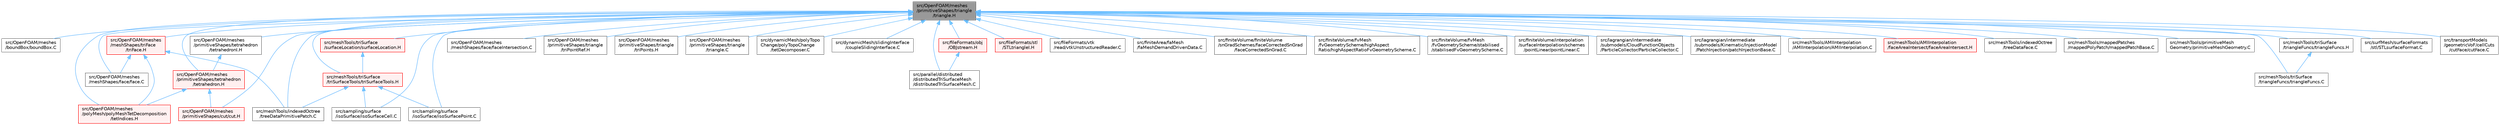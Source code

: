 digraph "src/OpenFOAM/meshes/primitiveShapes/triangle/triangle.H"
{
 // LATEX_PDF_SIZE
  bgcolor="transparent";
  edge [fontname=Helvetica,fontsize=10,labelfontname=Helvetica,labelfontsize=10];
  node [fontname=Helvetica,fontsize=10,shape=box,height=0.2,width=0.4];
  Node1 [id="Node000001",label="src/OpenFOAM/meshes\l/primitiveShapes/triangle\l/triangle.H",height=0.2,width=0.4,color="gray40", fillcolor="grey60", style="filled", fontcolor="black",tooltip=" "];
  Node1 -> Node2 [id="edge1_Node000001_Node000002",dir="back",color="steelblue1",style="solid",tooltip=" "];
  Node2 [id="Node000002",label="src/OpenFOAM/meshes\l/boundBox/boundBox.C",height=0.2,width=0.4,color="grey40", fillcolor="white", style="filled",URL="$boundBox_8C.html",tooltip=" "];
  Node1 -> Node3 [id="edge2_Node000001_Node000003",dir="back",color="steelblue1",style="solid",tooltip=" "];
  Node3 [id="Node000003",label="src/OpenFOAM/meshes\l/meshShapes/face/face.C",height=0.2,width=0.4,color="grey40", fillcolor="white", style="filled",URL="$face_8C.html",tooltip=" "];
  Node1 -> Node4 [id="edge3_Node000001_Node000004",dir="back",color="steelblue1",style="solid",tooltip=" "];
  Node4 [id="Node000004",label="src/OpenFOAM/meshes\l/meshShapes/face/faceIntersection.C",height=0.2,width=0.4,color="grey40", fillcolor="white", style="filled",URL="$faceIntersection_8C.html",tooltip=" "];
  Node1 -> Node5 [id="edge4_Node000001_Node000005",dir="back",color="steelblue1",style="solid",tooltip=" "];
  Node5 [id="Node000005",label="src/OpenFOAM/meshes\l/meshShapes/triFace\l/triFace.H",height=0.2,width=0.4,color="red", fillcolor="#FFF0F0", style="filled",URL="$triFace_8H.html",tooltip=" "];
  Node5 -> Node3 [id="edge5_Node000005_Node000003",dir="back",color="steelblue1",style="solid",tooltip=" "];
  Node5 -> Node315 [id="edge6_Node000005_Node000315",dir="back",color="steelblue1",style="solid",tooltip=" "];
  Node315 [id="Node000315",label="src/OpenFOAM/meshes\l/polyMesh/polyMeshTetDecomposition\l/tetIndices.H",height=0.2,width=0.4,color="red", fillcolor="#FFF0F0", style="filled",URL="$tetIndices_8H.html",tooltip=" "];
  Node5 -> Node609 [id="edge7_Node000005_Node000609",dir="back",color="steelblue1",style="solid",tooltip=" "];
  Node609 [id="Node000609",label="src/meshTools/indexedOctree\l/treeDataPrimitivePatch.C",height=0.2,width=0.4,color="grey40", fillcolor="white", style="filled",URL="$treeDataPrimitivePatch_8C.html",tooltip=" "];
  Node1 -> Node315 [id="edge8_Node000001_Node000315",dir="back",color="steelblue1",style="solid",tooltip=" "];
  Node1 -> Node610 [id="edge9_Node000001_Node000610",dir="back",color="steelblue1",style="solid",tooltip=" "];
  Node610 [id="Node000610",label="src/OpenFOAM/meshes\l/primitiveShapes/cut/cut.H",height=0.2,width=0.4,color="red", fillcolor="#FFF0F0", style="filled",URL="$src_2OpenFOAM_2meshes_2primitiveShapes_2cut_2cut_8H.html",tooltip="Functions for cutting triangles and tetrahedra. Generic operations are applied to each half of a cut."];
  Node1 -> Node613 [id="edge10_Node000001_Node000613",dir="back",color="steelblue1",style="solid",tooltip=" "];
  Node613 [id="Node000613",label="src/OpenFOAM/meshes\l/primitiveShapes/tetrahedron\l/tetrahedron.H",height=0.2,width=0.4,color="red", fillcolor="#FFF0F0", style="filled",URL="$tetrahedron_8H.html",tooltip=" "];
  Node613 -> Node315 [id="edge11_Node000613_Node000315",dir="back",color="steelblue1",style="solid",tooltip=" "];
  Node613 -> Node610 [id="edge12_Node000613_Node000610",dir="back",color="steelblue1",style="solid",tooltip=" "];
  Node1 -> Node623 [id="edge13_Node000001_Node000623",dir="back",color="steelblue1",style="solid",tooltip=" "];
  Node623 [id="Node000623",label="src/OpenFOAM/meshes\l/primitiveShapes/tetrahedron\l/tetrahedronI.H",height=0.2,width=0.4,color="grey40", fillcolor="white", style="filled",URL="$tetrahedronI_8H.html",tooltip=" "];
  Node623 -> Node613 [id="edge14_Node000623_Node000613",dir="back",color="steelblue1",style="solid",tooltip=" "];
  Node1 -> Node624 [id="edge15_Node000001_Node000624",dir="back",color="steelblue1",style="solid",tooltip=" "];
  Node624 [id="Node000624",label="src/OpenFOAM/meshes\l/primitiveShapes/triangle\l/triPointRef.H",height=0.2,width=0.4,color="grey40", fillcolor="white", style="filled",URL="$triPointRef_8H.html",tooltip=" "];
  Node1 -> Node625 [id="edge16_Node000001_Node000625",dir="back",color="steelblue1",style="solid",tooltip=" "];
  Node625 [id="Node000625",label="src/OpenFOAM/meshes\l/primitiveShapes/triangle\l/triPoints.H",height=0.2,width=0.4,color="grey40", fillcolor="white", style="filled",URL="$triPoints_8H.html",tooltip=" "];
  Node1 -> Node626 [id="edge17_Node000001_Node000626",dir="back",color="steelblue1",style="solid",tooltip=" "];
  Node626 [id="Node000626",label="src/OpenFOAM/meshes\l/primitiveShapes/triangle\l/triangle.C",height=0.2,width=0.4,color="grey40", fillcolor="white", style="filled",URL="$triangle_8C.html",tooltip=" "];
  Node1 -> Node627 [id="edge18_Node000001_Node000627",dir="back",color="steelblue1",style="solid",tooltip=" "];
  Node627 [id="Node000627",label="src/dynamicMesh/polyTopo\lChange/polyTopoChange\l/tetDecomposer.C",height=0.2,width=0.4,color="grey40", fillcolor="white", style="filled",URL="$tetDecomposer_8C.html",tooltip=" "];
  Node1 -> Node628 [id="edge19_Node000001_Node000628",dir="back",color="steelblue1",style="solid",tooltip=" "];
  Node628 [id="Node000628",label="src/dynamicMesh/slidingInterface\l/coupleSlidingInterface.C",height=0.2,width=0.4,color="grey40", fillcolor="white", style="filled",URL="$coupleSlidingInterface_8C.html",tooltip=" "];
  Node1 -> Node629 [id="edge20_Node000001_Node000629",dir="back",color="steelblue1",style="solid",tooltip=" "];
  Node629 [id="Node000629",label="src/fileFormats/obj\l/OBJstream.H",height=0.2,width=0.4,color="red", fillcolor="#FFF0F0", style="filled",URL="$OBJstream_8H.html",tooltip=" "];
  Node629 -> Node32 [id="edge21_Node000629_Node000032",dir="back",color="steelblue1",style="solid",tooltip=" "];
  Node32 [id="Node000032",label="src/parallel/distributed\l/distributedTriSurfaceMesh\l/distributedTriSurfaceMesh.C",height=0.2,width=0.4,color="grey40", fillcolor="white", style="filled",URL="$distributedTriSurfaceMesh_8C.html",tooltip=" "];
  Node1 -> Node650 [id="edge22_Node000001_Node000650",dir="back",color="steelblue1",style="solid",tooltip=" "];
  Node650 [id="Node000650",label="src/fileFormats/stl\l/STLtriangleI.H",height=0.2,width=0.4,color="red", fillcolor="#FFF0F0", style="filled",URL="$STLtriangleI_8H.html",tooltip=" "];
  Node1 -> Node654 [id="edge23_Node000001_Node000654",dir="back",color="steelblue1",style="solid",tooltip=" "];
  Node654 [id="Node000654",label="src/fileFormats/vtk\l/read/vtkUnstructuredReader.C",height=0.2,width=0.4,color="grey40", fillcolor="white", style="filled",URL="$vtkUnstructuredReader_8C.html",tooltip=" "];
  Node1 -> Node655 [id="edge24_Node000001_Node000655",dir="back",color="steelblue1",style="solid",tooltip=" "];
  Node655 [id="Node000655",label="src/finiteArea/faMesh\l/faMeshDemandDrivenData.C",height=0.2,width=0.4,color="grey40", fillcolor="white", style="filled",URL="$faMeshDemandDrivenData_8C.html",tooltip=" "];
  Node1 -> Node656 [id="edge25_Node000001_Node000656",dir="back",color="steelblue1",style="solid",tooltip=" "];
  Node656 [id="Node000656",label="src/finiteVolume/finiteVolume\l/snGradSchemes/faceCorrectedSnGrad\l/faceCorrectedSnGrad.C",height=0.2,width=0.4,color="grey40", fillcolor="white", style="filled",URL="$faceCorrectedSnGrad_8C.html",tooltip=" "];
  Node1 -> Node657 [id="edge26_Node000001_Node000657",dir="back",color="steelblue1",style="solid",tooltip=" "];
  Node657 [id="Node000657",label="src/finiteVolume/fvMesh\l/fvGeometryScheme/highAspect\lRatio/highAspectRatioFvGeometryScheme.C",height=0.2,width=0.4,color="grey40", fillcolor="white", style="filled",URL="$highAspectRatioFvGeometryScheme_8C.html",tooltip=" "];
  Node1 -> Node658 [id="edge27_Node000001_Node000658",dir="back",color="steelblue1",style="solid",tooltip=" "];
  Node658 [id="Node000658",label="src/finiteVolume/fvMesh\l/fvGeometryScheme/stabilised\l/stabilisedFvGeometryScheme.C",height=0.2,width=0.4,color="grey40", fillcolor="white", style="filled",URL="$stabilisedFvGeometryScheme_8C.html",tooltip=" "];
  Node1 -> Node659 [id="edge28_Node000001_Node000659",dir="back",color="steelblue1",style="solid",tooltip=" "];
  Node659 [id="Node000659",label="src/finiteVolume/interpolation\l/surfaceInterpolation/schemes\l/pointLinear/pointLinear.C",height=0.2,width=0.4,color="grey40", fillcolor="white", style="filled",URL="$pointLinear_8C.html",tooltip=" "];
  Node1 -> Node660 [id="edge29_Node000001_Node000660",dir="back",color="steelblue1",style="solid",tooltip=" "];
  Node660 [id="Node000660",label="src/lagrangian/intermediate\l/submodels/CloudFunctionObjects\l/ParticleCollector/ParticleCollector.C",height=0.2,width=0.4,color="grey40", fillcolor="white", style="filled",URL="$ParticleCollector_8C.html",tooltip=" "];
  Node1 -> Node492 [id="edge30_Node000001_Node000492",dir="back",color="steelblue1",style="solid",tooltip=" "];
  Node492 [id="Node000492",label="src/lagrangian/intermediate\l/submodels/Kinematic/InjectionModel\l/PatchInjection/patchInjectionBase.C",height=0.2,width=0.4,color="grey40", fillcolor="white", style="filled",URL="$patchInjectionBase_8C.html",tooltip=" "];
  Node1 -> Node661 [id="edge31_Node000001_Node000661",dir="back",color="steelblue1",style="solid",tooltip=" "];
  Node661 [id="Node000661",label="src/meshTools/AMIInterpolation\l/AMIInterpolation/AMIInterpolation.C",height=0.2,width=0.4,color="grey40", fillcolor="white", style="filled",URL="$AMIInterpolation_8C.html",tooltip=" "];
  Node1 -> Node662 [id="edge32_Node000001_Node000662",dir="back",color="steelblue1",style="solid",tooltip=" "];
  Node662 [id="Node000662",label="src/meshTools/AMIInterpolation\l/faceAreaIntersect/faceAreaIntersect.H",height=0.2,width=0.4,color="red", fillcolor="#FFF0F0", style="filled",URL="$faceAreaIntersect_8H.html",tooltip=" "];
  Node1 -> Node895 [id="edge33_Node000001_Node000895",dir="back",color="steelblue1",style="solid",tooltip=" "];
  Node895 [id="Node000895",label="src/meshTools/indexedOctree\l/treeDataFace.C",height=0.2,width=0.4,color="grey40", fillcolor="white", style="filled",URL="$treeDataFace_8C.html",tooltip=" "];
  Node1 -> Node609 [id="edge34_Node000001_Node000609",dir="back",color="steelblue1",style="solid",tooltip=" "];
  Node1 -> Node758 [id="edge35_Node000001_Node000758",dir="back",color="steelblue1",style="solid",tooltip=" "];
  Node758 [id="Node000758",label="src/meshTools/mappedPatches\l/mappedPolyPatch/mappedPatchBase.C",height=0.2,width=0.4,color="grey40", fillcolor="white", style="filled",URL="$mappedPatchBase_8C.html",tooltip=" "];
  Node1 -> Node896 [id="edge36_Node000001_Node000896",dir="back",color="steelblue1",style="solid",tooltip=" "];
  Node896 [id="Node000896",label="src/meshTools/primitiveMesh\lGeometry/primitiveMeshGeometry.C",height=0.2,width=0.4,color="grey40", fillcolor="white", style="filled",URL="$primitiveMeshGeometry_8C.html",tooltip=" "];
  Node1 -> Node897 [id="edge37_Node000001_Node000897",dir="back",color="steelblue1",style="solid",tooltip=" "];
  Node897 [id="Node000897",label="src/meshTools/triSurface\l/surfaceLocation/surfaceLocation.H",height=0.2,width=0.4,color="red", fillcolor="#FFF0F0", style="filled",URL="$surfaceLocation_8H.html",tooltip=" "];
  Node897 -> Node898 [id="edge38_Node000897_Node000898",dir="back",color="steelblue1",style="solid",tooltip=" "];
  Node898 [id="Node000898",label="src/meshTools/triSurface\l/triSurfaceTools/triSurfaceTools.H",height=0.2,width=0.4,color="red", fillcolor="#FFF0F0", style="filled",URL="$triSurfaceTools_8H.html",tooltip=" "];
  Node898 -> Node609 [id="edge39_Node000898_Node000609",dir="back",color="steelblue1",style="solid",tooltip=" "];
  Node898 -> Node102 [id="edge40_Node000898_Node000102",dir="back",color="steelblue1",style="solid",tooltip=" "];
  Node102 [id="Node000102",label="src/sampling/surface\l/isoSurface/isoSurfaceCell.C",height=0.2,width=0.4,color="grey40", fillcolor="white", style="filled",URL="$isoSurfaceCell_8C.html",tooltip=" "];
  Node898 -> Node105 [id="edge41_Node000898_Node000105",dir="back",color="steelblue1",style="solid",tooltip=" "];
  Node105 [id="Node000105",label="src/sampling/surface\l/isoSurface/isoSurfacePoint.C",height=0.2,width=0.4,color="grey40", fillcolor="white", style="filled",URL="$isoSurfacePoint_8C.html",tooltip=" "];
  Node1 -> Node898 [id="edge42_Node000001_Node000898",dir="back",color="steelblue1",style="solid",tooltip=" "];
  Node1 -> Node900 [id="edge43_Node000001_Node000900",dir="back",color="steelblue1",style="solid",tooltip=" "];
  Node900 [id="Node000900",label="src/meshTools/triSurface\l/triangleFuncs/triangleFuncs.C",height=0.2,width=0.4,color="grey40", fillcolor="white", style="filled",URL="$triangleFuncs_8C.html",tooltip=" "];
  Node1 -> Node901 [id="edge44_Node000001_Node000901",dir="back",color="steelblue1",style="solid",tooltip=" "];
  Node901 [id="Node000901",label="src/meshTools/triSurface\l/triangleFuncs/triangleFuncs.H",height=0.2,width=0.4,color="grey40", fillcolor="white", style="filled",URL="$triangleFuncs_8H.html",tooltip=" "];
  Node901 -> Node900 [id="edge45_Node000901_Node000900",dir="back",color="steelblue1",style="solid",tooltip=" "];
  Node1 -> Node32 [id="edge46_Node000001_Node000032",dir="back",color="steelblue1",style="solid",tooltip=" "];
  Node1 -> Node102 [id="edge47_Node000001_Node000102",dir="back",color="steelblue1",style="solid",tooltip=" "];
  Node1 -> Node105 [id="edge48_Node000001_Node000105",dir="back",color="steelblue1",style="solid",tooltip=" "];
  Node1 -> Node11 [id="edge49_Node000001_Node000011",dir="back",color="steelblue1",style="solid",tooltip=" "];
  Node11 [id="Node000011",label="src/surfMesh/surfaceFormats\l/stl/STLsurfaceFormat.C",height=0.2,width=0.4,color="grey40", fillcolor="white", style="filled",URL="$STLsurfaceFormat_8C.html",tooltip=" "];
  Node1 -> Node902 [id="edge50_Node000001_Node000902",dir="back",color="steelblue1",style="solid",tooltip=" "];
  Node902 [id="Node000902",label="src/transportModels\l/geometricVoF/cellCuts\l/cutFace/cutFace.C",height=0.2,width=0.4,color="grey40", fillcolor="white", style="filled",URL="$cutFace_8C.html",tooltip=" "];
}
